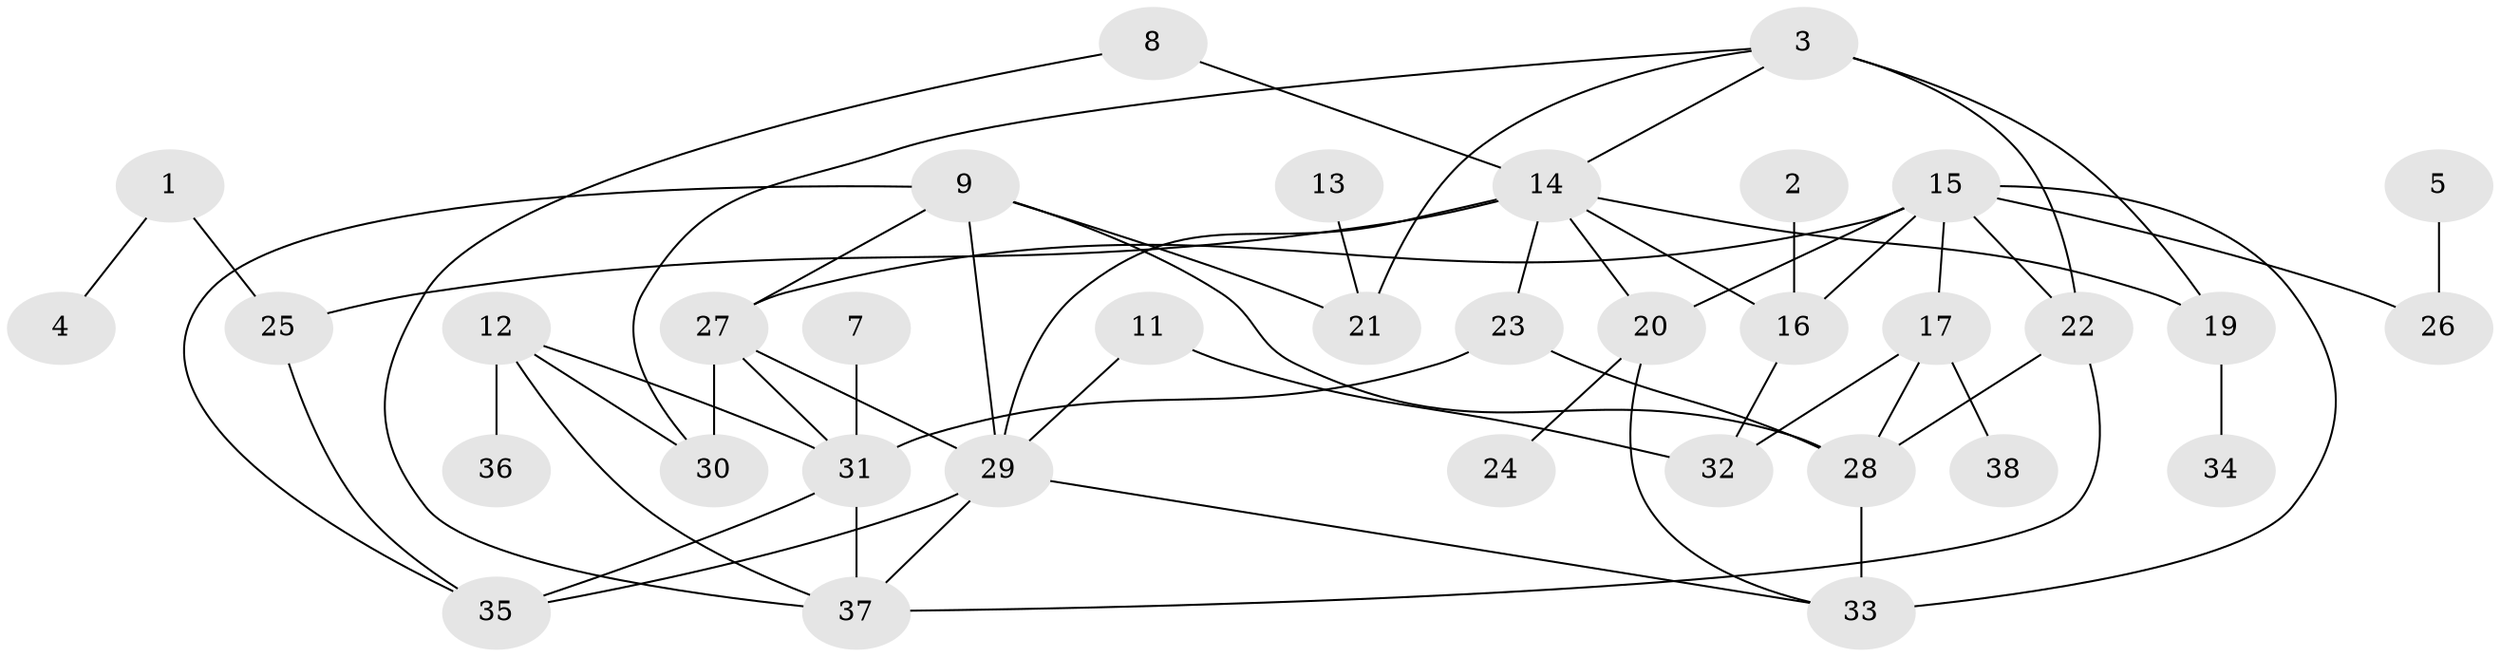 // original degree distribution, {3: 0.23376623376623376, 2: 0.2077922077922078, 1: 0.24675324675324675, 0: 0.03896103896103896, 4: 0.11688311688311688, 6: 0.03896103896103896, 5: 0.11688311688311688}
// Generated by graph-tools (version 1.1) at 2025/33/03/09/25 02:33:50]
// undirected, 35 vertices, 58 edges
graph export_dot {
graph [start="1"]
  node [color=gray90,style=filled];
  1;
  2;
  3;
  4;
  5;
  7;
  8;
  9;
  11;
  12;
  13;
  14;
  15;
  16;
  17;
  19;
  20;
  21;
  22;
  23;
  24;
  25;
  26;
  27;
  28;
  29;
  30;
  31;
  32;
  33;
  34;
  35;
  36;
  37;
  38;
  1 -- 4 [weight=1.0];
  1 -- 25 [weight=1.0];
  2 -- 16 [weight=1.0];
  3 -- 14 [weight=1.0];
  3 -- 19 [weight=2.0];
  3 -- 21 [weight=1.0];
  3 -- 22 [weight=1.0];
  3 -- 30 [weight=1.0];
  5 -- 26 [weight=1.0];
  7 -- 31 [weight=1.0];
  8 -- 14 [weight=1.0];
  8 -- 37 [weight=1.0];
  9 -- 21 [weight=1.0];
  9 -- 27 [weight=1.0];
  9 -- 28 [weight=1.0];
  9 -- 29 [weight=1.0];
  9 -- 35 [weight=1.0];
  11 -- 29 [weight=1.0];
  11 -- 32 [weight=1.0];
  12 -- 30 [weight=1.0];
  12 -- 31 [weight=1.0];
  12 -- 36 [weight=1.0];
  12 -- 37 [weight=1.0];
  13 -- 21 [weight=1.0];
  14 -- 16 [weight=1.0];
  14 -- 19 [weight=1.0];
  14 -- 20 [weight=1.0];
  14 -- 23 [weight=1.0];
  14 -- 25 [weight=1.0];
  14 -- 29 [weight=2.0];
  15 -- 16 [weight=1.0];
  15 -- 17 [weight=1.0];
  15 -- 20 [weight=1.0];
  15 -- 22 [weight=2.0];
  15 -- 26 [weight=1.0];
  15 -- 27 [weight=1.0];
  15 -- 33 [weight=1.0];
  16 -- 32 [weight=1.0];
  17 -- 28 [weight=2.0];
  17 -- 32 [weight=1.0];
  17 -- 38 [weight=1.0];
  19 -- 34 [weight=1.0];
  20 -- 24 [weight=1.0];
  20 -- 33 [weight=1.0];
  22 -- 28 [weight=2.0];
  22 -- 37 [weight=1.0];
  23 -- 28 [weight=1.0];
  23 -- 31 [weight=1.0];
  25 -- 35 [weight=1.0];
  27 -- 29 [weight=2.0];
  27 -- 30 [weight=1.0];
  27 -- 31 [weight=1.0];
  28 -- 33 [weight=2.0];
  29 -- 33 [weight=1.0];
  29 -- 35 [weight=1.0];
  29 -- 37 [weight=1.0];
  31 -- 35 [weight=1.0];
  31 -- 37 [weight=1.0];
}
